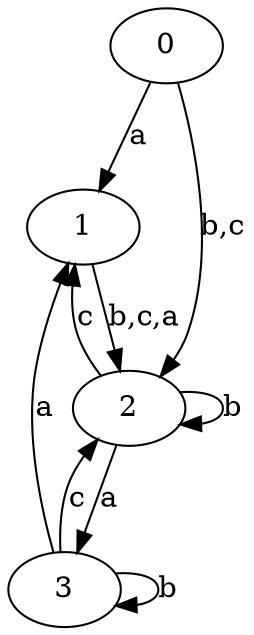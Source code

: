 digraph {
 ranksep=0.5;
 d2tdocpreamble = "\usetikzlibrary{automata}";
 d2tfigpreamble = "\tikzstyle{every state}= [ draw=blue!50,very thick,fill=blue!20]  \tikzstyle{auto}= [fill=white]";
 node [style="state"];
 edge [lblstyle="auto",topath="bend right", len=4  ]
  "0" [label="0",];
  "1" [label="1",];
  "2" [label="2",style = "state, accepting"];
  "3" [label="3",style = "state, initial"];
  "0" -> "1" [label="a"];
  "0" -> "2" [label="b,c"];
  "1" -> "2" [label="b,c,a"];
  "2" -> "1" [label="c"];
  "2" -> "2" [label="b",topath="loop above"];
  "2" -> "3" [label="a"];
  "3" -> "1" [label="a"];
  "3" -> "2" [label="c"];
  "3" -> "3" [label="b",topath="loop above"];
}